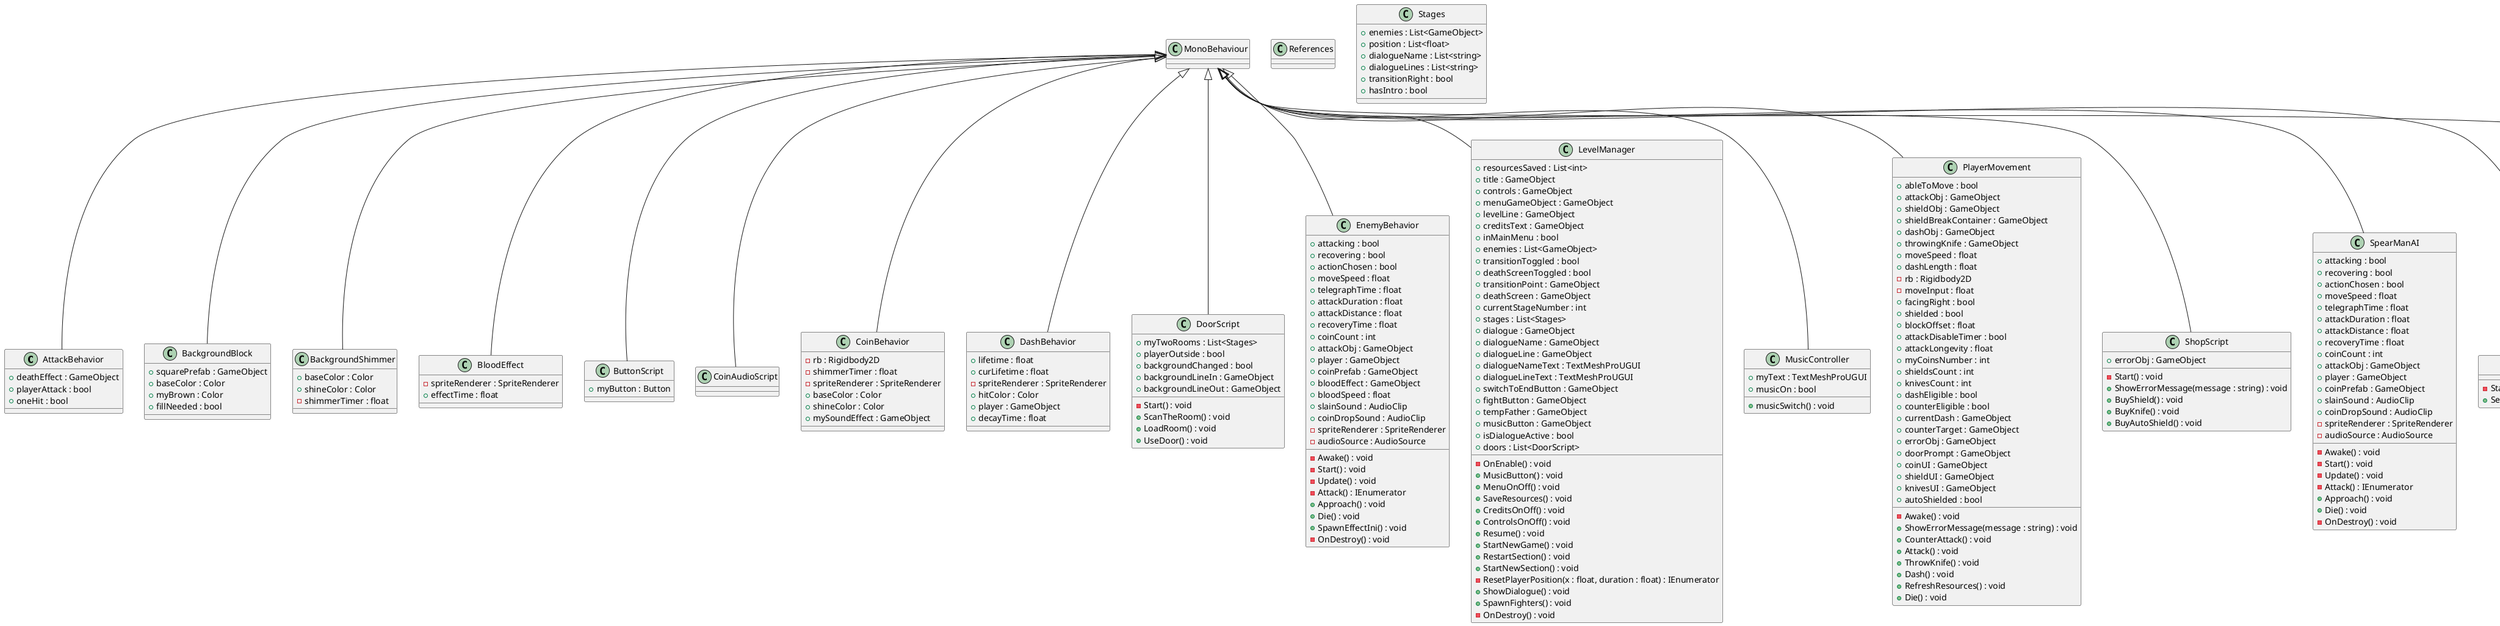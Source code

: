 ﻿@startuml
class AttackBehavior {
    + deathEffect : GameObject
    + playerAttack : bool
    + oneHit : bool
}
class BackgroundBlock {
    + squarePrefab : GameObject
    + baseColor : Color
    + myBrown : Color
    + fillNeeded : bool
}
class BackgroundShimmer {
    + baseColor : Color
    + shineColor : Color
    - shimmerTimer : float
}
class BloodEffect {
    - spriteRenderer : SpriteRenderer
    + effectTime : float
}
class ButtonScript {
    + myButton : Button
}
class CoinAudioScript {
}
class CoinBehavior {
    - rb : Rigidbody2D
    - shimmerTimer : float
    - spriteRenderer : SpriteRenderer
    + baseColor : Color
    + shineColor : Color
    + mySoundEffect : GameObject
}
class DashBehavior {
    + lifetime : float
    + curLifetime : float
    - spriteRenderer : SpriteRenderer
    + hitColor : Color
    + player : GameObject
    + decayTime : float
}
class DoorScript {
    + myTwoRooms : List<Stages>
    + playerOutside : bool
    + backgroundChanged : bool
    + backgroundLineIn : GameObject
    + backgroundLineOut : GameObject
    - Start() : void
    + ScanTheRoom() : void
    + LoadRoom() : void
    + UseDoor() : void
}
class EnemyBehavior {
    + attacking : bool
    + recovering : bool
    + actionChosen : bool
    + moveSpeed : float
    + telegraphTime : float
    + attackDuration : float
    + attackDistance : float
    + recoveryTime : float
    + coinCount : int
    + attackObj : GameObject
    + player : GameObject
    + coinPrefab : GameObject
    + bloodEffect : GameObject
    + bloodSpeed : float
    + slainSound : AudioClip
    + coinDropSound : AudioClip
    - spriteRenderer : SpriteRenderer
    - audioSource : AudioSource
    - Awake() : void
    - Start() : void
    - Update() : void
    - Attack() : IEnumerator
    + Approach() : void
    + Die() : void
    + SpawnEffectIni() : void
    - OnDestroy() : void
}
class LevelManager {
    + resourcesSaved : List<int>
    + title : GameObject
    + controls : GameObject
    + menuGameObject : GameObject
    + levelLine : GameObject
    + creditsText : GameObject
    + inMainMenu : bool
    + enemies : List<GameObject>
    + transitionToggled : bool
    + deathScreenToggled : bool
    + transitionPoint : GameObject
    + deathScreen : GameObject
    + currentStageNumber : int
    + stages : List<Stages>
    + dialogue : GameObject
    + dialogueName : GameObject
    + dialogueLine : GameObject
    + dialogueNameText : TextMeshProUGUI
    + dialogueLineText : TextMeshProUGUI
    + switchToEndButton : GameObject
    + fightButton : GameObject
    + tempFather : GameObject
    + musicButton : GameObject
    + isDialogueActive : bool
    + doors : List<DoorScript>
    - OnEnable() : void
    + MusicButton() : void
    + MenuOnOff() : void
    + SaveResources() : void
    + CreditsOnOff() : void
    + ControlsOnOff() : void
    + Resume() : void
    + StartNewGame() : void
    + RestartSection() : void
    + StartNewSection() : void
    - ResetPlayerPosition(x : float, duration : float) : IEnumerator
    + ShowDialogue() : void
    + SpawnFighters() : void
    - OnDestroy() : void
}
class MusicController {
    + myText : TextMeshProUGUI
    + musicOn : bool
    + musicSwitch() : void
}
class PlayerMovement {
    + ableToMove : bool
    + attackObj : GameObject
    + shieldObj : GameObject
    + shieldBreakContainer : GameObject
    + dashObj : GameObject
    + throwingKnife : GameObject
    + moveSpeed : float
    + dashLength : float
    - rb : Rigidbody2D
    - moveInput : float
    + facingRight : bool
    + shielded : bool
    + blockOffset : float
    + attackDisableTimer : bool
    + attackLongevity : float
    + myCoinsNumber : int
    + shieldsCount : int
    + knivesCount : int
    + dashEligible : bool
    + counterEligible : bool
    + currentDash : GameObject
    + counterTarget : GameObject
    + errorObj : GameObject
    + doorPrompt : GameObject
    + coinUI : GameObject
    + shieldUI : GameObject
    + knivesUI : GameObject
    + autoShielded : bool
    - Awake() : void
    + ShowErrorMessage(message : string) : void
    + CounterAttack() : void
    + Attack() : void
    + ThrowKnife() : void
    + Dash() : void
    + RefreshResources() : void
    + Die() : void
}
class References {
}
class ShopScript {
    + errorObj : GameObject
    - Start() : void
    + ShowErrorMessage(message : string) : void
    + BuyShield() : void
    + BuyKnife() : void
    + BuyAutoShield() : void
}
class SpearManAI {
    + attacking : bool
    + recovering : bool
    + actionChosen : bool
    + moveSpeed : float
    + telegraphTime : float
    + attackDuration : float
    + attackDistance : float
    + recoveryTime : float
    + coinCount : int
    + attackObj : GameObject
    + player : GameObject
    + coinPrefab : GameObject
    + slainSound : AudioClip
    + coinDropSound : AudioClip
    - spriteRenderer : SpriteRenderer
    - audioSource : AudioSource
    - Awake() : void
    - Start() : void
    - Update() : void
    - Attack() : IEnumerator
    + Approach() : void
    + Die() : void
    - OnDestroy() : void
}
class Stages {
    + enemies : List<GameObject>
    + position : List<float>
    + dialogueName : List<string>
    + dialogueLines : List<string>
    + transitionRight : bool
    + hasIntro : bool
}
class ThrowingKnifeScript {
    - Start() : void
    + SetDirection(facingRight : bool) : void
}
class TransitionPoint {
    - shimmerTimer : float
    - spriteRenderer : SpriteRenderer
    + baseColor : Color
    + shineColor : Color
    + levelManager : GameObject
    + shop : GameObject
    + transitionText : GameObject
    - OnDisable() : void
}
MonoBehaviour <|-- AttackBehavior
MonoBehaviour <|-- BackgroundBlock
MonoBehaviour <|-- BackgroundShimmer
MonoBehaviour <|-- BloodEffect
MonoBehaviour <|-- ButtonScript
MonoBehaviour <|-- CoinAudioScript
MonoBehaviour <|-- CoinBehavior
MonoBehaviour <|-- DashBehavior
MonoBehaviour <|-- DoorScript
MonoBehaviour <|-- EnemyBehavior
MonoBehaviour <|-- LevelManager
MonoBehaviour <|-- MusicController
MonoBehaviour <|-- PlayerMovement
MonoBehaviour <|-- ShopScript
MonoBehaviour <|-- SpearManAI
MonoBehaviour <|-- ThrowingKnifeScript
MonoBehaviour <|-- TransitionPoint
@enduml
